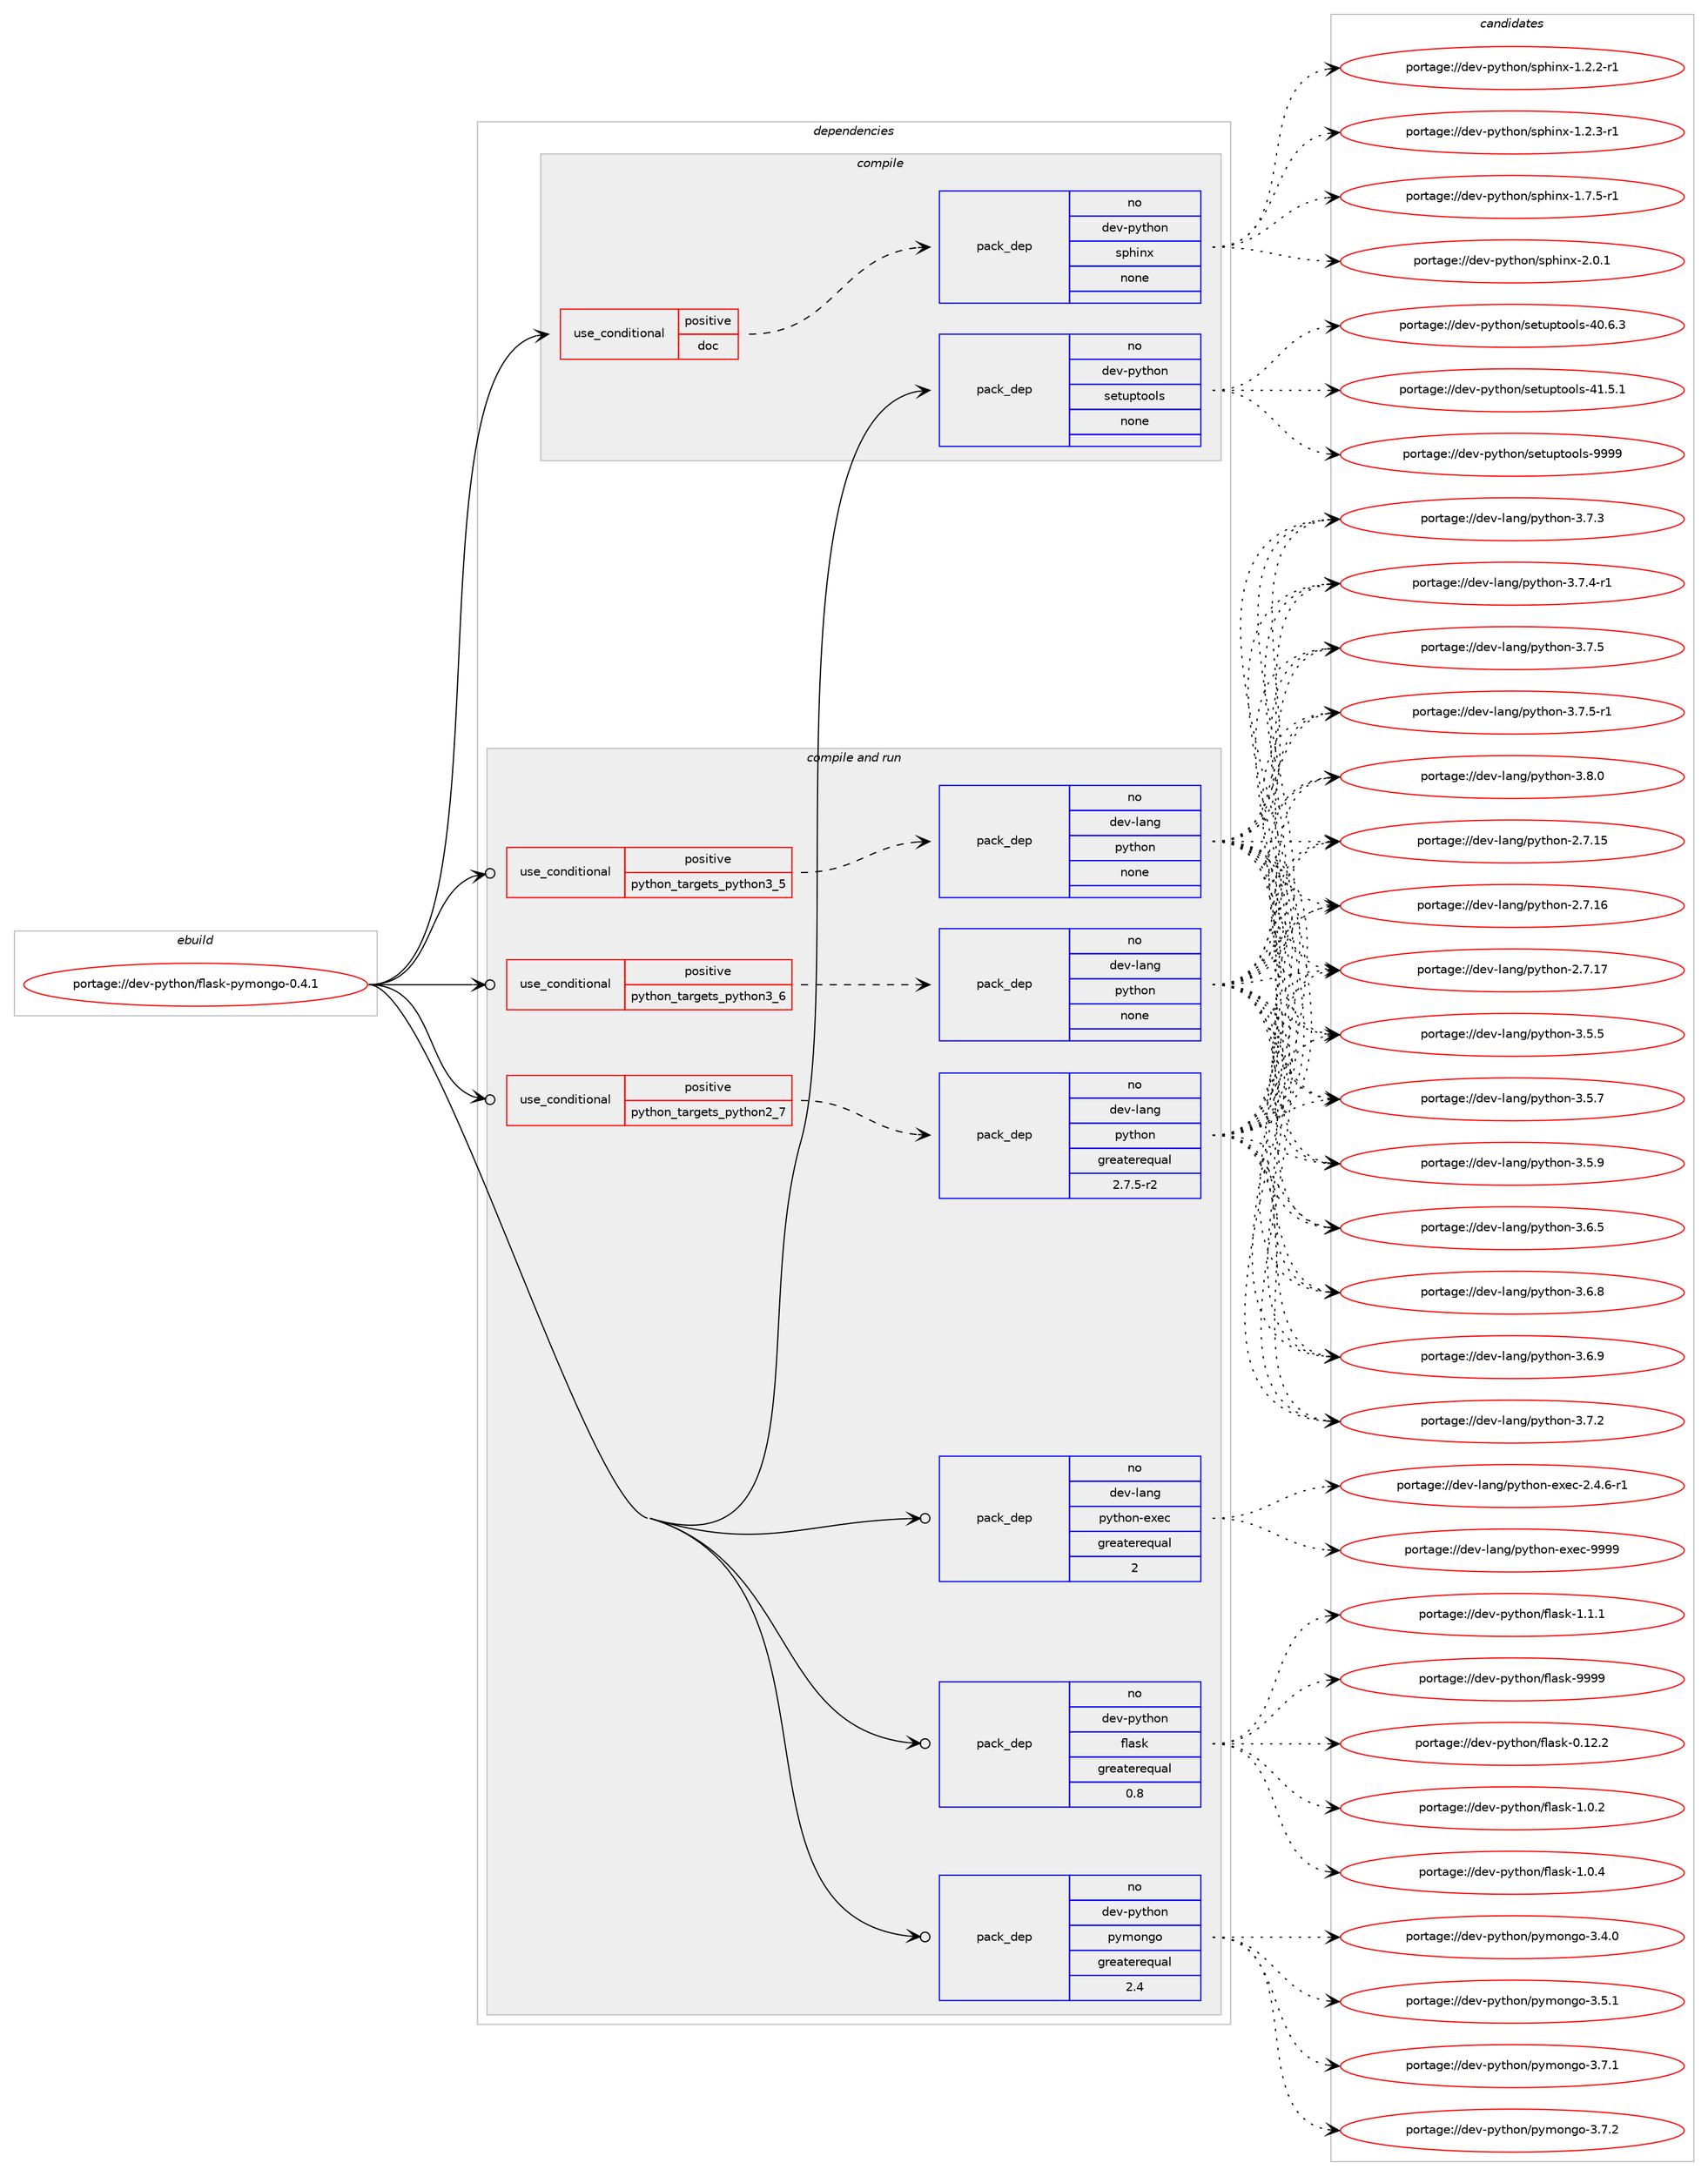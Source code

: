 digraph prolog {

# *************
# Graph options
# *************

newrank=true;
concentrate=true;
compound=true;
graph [rankdir=LR,fontname=Helvetica,fontsize=10,ranksep=1.5];#, ranksep=2.5, nodesep=0.2];
edge  [arrowhead=vee];
node  [fontname=Helvetica,fontsize=10];

# **********
# The ebuild
# **********

subgraph cluster_leftcol {
color=gray;
rank=same;
label=<<i>ebuild</i>>;
id [label="portage://dev-python/flask-pymongo-0.4.1", color=red, width=4, href="../dev-python/flask-pymongo-0.4.1.svg"];
}

# ****************
# The dependencies
# ****************

subgraph cluster_midcol {
color=gray;
label=<<i>dependencies</i>>;
subgraph cluster_compile {
fillcolor="#eeeeee";
style=filled;
label=<<i>compile</i>>;
subgraph cond28811 {
dependency140066 [label=<<TABLE BORDER="0" CELLBORDER="1" CELLSPACING="0" CELLPADDING="4"><TR><TD ROWSPAN="3" CELLPADDING="10">use_conditional</TD></TR><TR><TD>positive</TD></TR><TR><TD>doc</TD></TR></TABLE>>, shape=none, color=red];
subgraph pack107935 {
dependency140067 [label=<<TABLE BORDER="0" CELLBORDER="1" CELLSPACING="0" CELLPADDING="4" WIDTH="220"><TR><TD ROWSPAN="6" CELLPADDING="30">pack_dep</TD></TR><TR><TD WIDTH="110">no</TD></TR><TR><TD>dev-python</TD></TR><TR><TD>sphinx</TD></TR><TR><TD>none</TD></TR><TR><TD></TD></TR></TABLE>>, shape=none, color=blue];
}
dependency140066:e -> dependency140067:w [weight=20,style="dashed",arrowhead="vee"];
}
id:e -> dependency140066:w [weight=20,style="solid",arrowhead="vee"];
subgraph pack107936 {
dependency140068 [label=<<TABLE BORDER="0" CELLBORDER="1" CELLSPACING="0" CELLPADDING="4" WIDTH="220"><TR><TD ROWSPAN="6" CELLPADDING="30">pack_dep</TD></TR><TR><TD WIDTH="110">no</TD></TR><TR><TD>dev-python</TD></TR><TR><TD>setuptools</TD></TR><TR><TD>none</TD></TR><TR><TD></TD></TR></TABLE>>, shape=none, color=blue];
}
id:e -> dependency140068:w [weight=20,style="solid",arrowhead="vee"];
}
subgraph cluster_compileandrun {
fillcolor="#eeeeee";
style=filled;
label=<<i>compile and run</i>>;
subgraph cond28812 {
dependency140069 [label=<<TABLE BORDER="0" CELLBORDER="1" CELLSPACING="0" CELLPADDING="4"><TR><TD ROWSPAN="3" CELLPADDING="10">use_conditional</TD></TR><TR><TD>positive</TD></TR><TR><TD>python_targets_python2_7</TD></TR></TABLE>>, shape=none, color=red];
subgraph pack107937 {
dependency140070 [label=<<TABLE BORDER="0" CELLBORDER="1" CELLSPACING="0" CELLPADDING="4" WIDTH="220"><TR><TD ROWSPAN="6" CELLPADDING="30">pack_dep</TD></TR><TR><TD WIDTH="110">no</TD></TR><TR><TD>dev-lang</TD></TR><TR><TD>python</TD></TR><TR><TD>greaterequal</TD></TR><TR><TD>2.7.5-r2</TD></TR></TABLE>>, shape=none, color=blue];
}
dependency140069:e -> dependency140070:w [weight=20,style="dashed",arrowhead="vee"];
}
id:e -> dependency140069:w [weight=20,style="solid",arrowhead="odotvee"];
subgraph cond28813 {
dependency140071 [label=<<TABLE BORDER="0" CELLBORDER="1" CELLSPACING="0" CELLPADDING="4"><TR><TD ROWSPAN="3" CELLPADDING="10">use_conditional</TD></TR><TR><TD>positive</TD></TR><TR><TD>python_targets_python3_5</TD></TR></TABLE>>, shape=none, color=red];
subgraph pack107938 {
dependency140072 [label=<<TABLE BORDER="0" CELLBORDER="1" CELLSPACING="0" CELLPADDING="4" WIDTH="220"><TR><TD ROWSPAN="6" CELLPADDING="30">pack_dep</TD></TR><TR><TD WIDTH="110">no</TD></TR><TR><TD>dev-lang</TD></TR><TR><TD>python</TD></TR><TR><TD>none</TD></TR><TR><TD></TD></TR></TABLE>>, shape=none, color=blue];
}
dependency140071:e -> dependency140072:w [weight=20,style="dashed",arrowhead="vee"];
}
id:e -> dependency140071:w [weight=20,style="solid",arrowhead="odotvee"];
subgraph cond28814 {
dependency140073 [label=<<TABLE BORDER="0" CELLBORDER="1" CELLSPACING="0" CELLPADDING="4"><TR><TD ROWSPAN="3" CELLPADDING="10">use_conditional</TD></TR><TR><TD>positive</TD></TR><TR><TD>python_targets_python3_6</TD></TR></TABLE>>, shape=none, color=red];
subgraph pack107939 {
dependency140074 [label=<<TABLE BORDER="0" CELLBORDER="1" CELLSPACING="0" CELLPADDING="4" WIDTH="220"><TR><TD ROWSPAN="6" CELLPADDING="30">pack_dep</TD></TR><TR><TD WIDTH="110">no</TD></TR><TR><TD>dev-lang</TD></TR><TR><TD>python</TD></TR><TR><TD>none</TD></TR><TR><TD></TD></TR></TABLE>>, shape=none, color=blue];
}
dependency140073:e -> dependency140074:w [weight=20,style="dashed",arrowhead="vee"];
}
id:e -> dependency140073:w [weight=20,style="solid",arrowhead="odotvee"];
subgraph pack107940 {
dependency140075 [label=<<TABLE BORDER="0" CELLBORDER="1" CELLSPACING="0" CELLPADDING="4" WIDTH="220"><TR><TD ROWSPAN="6" CELLPADDING="30">pack_dep</TD></TR><TR><TD WIDTH="110">no</TD></TR><TR><TD>dev-lang</TD></TR><TR><TD>python-exec</TD></TR><TR><TD>greaterequal</TD></TR><TR><TD>2</TD></TR></TABLE>>, shape=none, color=blue];
}
id:e -> dependency140075:w [weight=20,style="solid",arrowhead="odotvee"];
subgraph pack107941 {
dependency140076 [label=<<TABLE BORDER="0" CELLBORDER="1" CELLSPACING="0" CELLPADDING="4" WIDTH="220"><TR><TD ROWSPAN="6" CELLPADDING="30">pack_dep</TD></TR><TR><TD WIDTH="110">no</TD></TR><TR><TD>dev-python</TD></TR><TR><TD>flask</TD></TR><TR><TD>greaterequal</TD></TR><TR><TD>0.8</TD></TR></TABLE>>, shape=none, color=blue];
}
id:e -> dependency140076:w [weight=20,style="solid",arrowhead="odotvee"];
subgraph pack107942 {
dependency140077 [label=<<TABLE BORDER="0" CELLBORDER="1" CELLSPACING="0" CELLPADDING="4" WIDTH="220"><TR><TD ROWSPAN="6" CELLPADDING="30">pack_dep</TD></TR><TR><TD WIDTH="110">no</TD></TR><TR><TD>dev-python</TD></TR><TR><TD>pymongo</TD></TR><TR><TD>greaterequal</TD></TR><TR><TD>2.4</TD></TR></TABLE>>, shape=none, color=blue];
}
id:e -> dependency140077:w [weight=20,style="solid",arrowhead="odotvee"];
}
subgraph cluster_run {
fillcolor="#eeeeee";
style=filled;
label=<<i>run</i>>;
}
}

# **************
# The candidates
# **************

subgraph cluster_choices {
rank=same;
color=gray;
label=<<i>candidates</i>>;

subgraph choice107935 {
color=black;
nodesep=1;
choiceportage10010111845112121116104111110471151121041051101204549465046504511449 [label="portage://dev-python/sphinx-1.2.2-r1", color=red, width=4,href="../dev-python/sphinx-1.2.2-r1.svg"];
choiceportage10010111845112121116104111110471151121041051101204549465046514511449 [label="portage://dev-python/sphinx-1.2.3-r1", color=red, width=4,href="../dev-python/sphinx-1.2.3-r1.svg"];
choiceportage10010111845112121116104111110471151121041051101204549465546534511449 [label="portage://dev-python/sphinx-1.7.5-r1", color=red, width=4,href="../dev-python/sphinx-1.7.5-r1.svg"];
choiceportage1001011184511212111610411111047115112104105110120455046484649 [label="portage://dev-python/sphinx-2.0.1", color=red, width=4,href="../dev-python/sphinx-2.0.1.svg"];
dependency140067:e -> choiceportage10010111845112121116104111110471151121041051101204549465046504511449:w [style=dotted,weight="100"];
dependency140067:e -> choiceportage10010111845112121116104111110471151121041051101204549465046514511449:w [style=dotted,weight="100"];
dependency140067:e -> choiceportage10010111845112121116104111110471151121041051101204549465546534511449:w [style=dotted,weight="100"];
dependency140067:e -> choiceportage1001011184511212111610411111047115112104105110120455046484649:w [style=dotted,weight="100"];
}
subgraph choice107936 {
color=black;
nodesep=1;
choiceportage100101118451121211161041111104711510111611711211611111110811545524846544651 [label="portage://dev-python/setuptools-40.6.3", color=red, width=4,href="../dev-python/setuptools-40.6.3.svg"];
choiceportage100101118451121211161041111104711510111611711211611111110811545524946534649 [label="portage://dev-python/setuptools-41.5.1", color=red, width=4,href="../dev-python/setuptools-41.5.1.svg"];
choiceportage10010111845112121116104111110471151011161171121161111111081154557575757 [label="portage://dev-python/setuptools-9999", color=red, width=4,href="../dev-python/setuptools-9999.svg"];
dependency140068:e -> choiceportage100101118451121211161041111104711510111611711211611111110811545524846544651:w [style=dotted,weight="100"];
dependency140068:e -> choiceportage100101118451121211161041111104711510111611711211611111110811545524946534649:w [style=dotted,weight="100"];
dependency140068:e -> choiceportage10010111845112121116104111110471151011161171121161111111081154557575757:w [style=dotted,weight="100"];
}
subgraph choice107937 {
color=black;
nodesep=1;
choiceportage10010111845108971101034711212111610411111045504655464953 [label="portage://dev-lang/python-2.7.15", color=red, width=4,href="../dev-lang/python-2.7.15.svg"];
choiceportage10010111845108971101034711212111610411111045504655464954 [label="portage://dev-lang/python-2.7.16", color=red, width=4,href="../dev-lang/python-2.7.16.svg"];
choiceportage10010111845108971101034711212111610411111045504655464955 [label="portage://dev-lang/python-2.7.17", color=red, width=4,href="../dev-lang/python-2.7.17.svg"];
choiceportage100101118451089711010347112121116104111110455146534653 [label="portage://dev-lang/python-3.5.5", color=red, width=4,href="../dev-lang/python-3.5.5.svg"];
choiceportage100101118451089711010347112121116104111110455146534655 [label="portage://dev-lang/python-3.5.7", color=red, width=4,href="../dev-lang/python-3.5.7.svg"];
choiceportage100101118451089711010347112121116104111110455146534657 [label="portage://dev-lang/python-3.5.9", color=red, width=4,href="../dev-lang/python-3.5.9.svg"];
choiceportage100101118451089711010347112121116104111110455146544653 [label="portage://dev-lang/python-3.6.5", color=red, width=4,href="../dev-lang/python-3.6.5.svg"];
choiceportage100101118451089711010347112121116104111110455146544656 [label="portage://dev-lang/python-3.6.8", color=red, width=4,href="../dev-lang/python-3.6.8.svg"];
choiceportage100101118451089711010347112121116104111110455146544657 [label="portage://dev-lang/python-3.6.9", color=red, width=4,href="../dev-lang/python-3.6.9.svg"];
choiceportage100101118451089711010347112121116104111110455146554650 [label="portage://dev-lang/python-3.7.2", color=red, width=4,href="../dev-lang/python-3.7.2.svg"];
choiceportage100101118451089711010347112121116104111110455146554651 [label="portage://dev-lang/python-3.7.3", color=red, width=4,href="../dev-lang/python-3.7.3.svg"];
choiceportage1001011184510897110103471121211161041111104551465546524511449 [label="portage://dev-lang/python-3.7.4-r1", color=red, width=4,href="../dev-lang/python-3.7.4-r1.svg"];
choiceportage100101118451089711010347112121116104111110455146554653 [label="portage://dev-lang/python-3.7.5", color=red, width=4,href="../dev-lang/python-3.7.5.svg"];
choiceportage1001011184510897110103471121211161041111104551465546534511449 [label="portage://dev-lang/python-3.7.5-r1", color=red, width=4,href="../dev-lang/python-3.7.5-r1.svg"];
choiceportage100101118451089711010347112121116104111110455146564648 [label="portage://dev-lang/python-3.8.0", color=red, width=4,href="../dev-lang/python-3.8.0.svg"];
dependency140070:e -> choiceportage10010111845108971101034711212111610411111045504655464953:w [style=dotted,weight="100"];
dependency140070:e -> choiceportage10010111845108971101034711212111610411111045504655464954:w [style=dotted,weight="100"];
dependency140070:e -> choiceportage10010111845108971101034711212111610411111045504655464955:w [style=dotted,weight="100"];
dependency140070:e -> choiceportage100101118451089711010347112121116104111110455146534653:w [style=dotted,weight="100"];
dependency140070:e -> choiceportage100101118451089711010347112121116104111110455146534655:w [style=dotted,weight="100"];
dependency140070:e -> choiceportage100101118451089711010347112121116104111110455146534657:w [style=dotted,weight="100"];
dependency140070:e -> choiceportage100101118451089711010347112121116104111110455146544653:w [style=dotted,weight="100"];
dependency140070:e -> choiceportage100101118451089711010347112121116104111110455146544656:w [style=dotted,weight="100"];
dependency140070:e -> choiceportage100101118451089711010347112121116104111110455146544657:w [style=dotted,weight="100"];
dependency140070:e -> choiceportage100101118451089711010347112121116104111110455146554650:w [style=dotted,weight="100"];
dependency140070:e -> choiceportage100101118451089711010347112121116104111110455146554651:w [style=dotted,weight="100"];
dependency140070:e -> choiceportage1001011184510897110103471121211161041111104551465546524511449:w [style=dotted,weight="100"];
dependency140070:e -> choiceportage100101118451089711010347112121116104111110455146554653:w [style=dotted,weight="100"];
dependency140070:e -> choiceportage1001011184510897110103471121211161041111104551465546534511449:w [style=dotted,weight="100"];
dependency140070:e -> choiceportage100101118451089711010347112121116104111110455146564648:w [style=dotted,weight="100"];
}
subgraph choice107938 {
color=black;
nodesep=1;
choiceportage10010111845108971101034711212111610411111045504655464953 [label="portage://dev-lang/python-2.7.15", color=red, width=4,href="../dev-lang/python-2.7.15.svg"];
choiceportage10010111845108971101034711212111610411111045504655464954 [label="portage://dev-lang/python-2.7.16", color=red, width=4,href="../dev-lang/python-2.7.16.svg"];
choiceportage10010111845108971101034711212111610411111045504655464955 [label="portage://dev-lang/python-2.7.17", color=red, width=4,href="../dev-lang/python-2.7.17.svg"];
choiceportage100101118451089711010347112121116104111110455146534653 [label="portage://dev-lang/python-3.5.5", color=red, width=4,href="../dev-lang/python-3.5.5.svg"];
choiceportage100101118451089711010347112121116104111110455146534655 [label="portage://dev-lang/python-3.5.7", color=red, width=4,href="../dev-lang/python-3.5.7.svg"];
choiceportage100101118451089711010347112121116104111110455146534657 [label="portage://dev-lang/python-3.5.9", color=red, width=4,href="../dev-lang/python-3.5.9.svg"];
choiceportage100101118451089711010347112121116104111110455146544653 [label="portage://dev-lang/python-3.6.5", color=red, width=4,href="../dev-lang/python-3.6.5.svg"];
choiceportage100101118451089711010347112121116104111110455146544656 [label="portage://dev-lang/python-3.6.8", color=red, width=4,href="../dev-lang/python-3.6.8.svg"];
choiceportage100101118451089711010347112121116104111110455146544657 [label="portage://dev-lang/python-3.6.9", color=red, width=4,href="../dev-lang/python-3.6.9.svg"];
choiceportage100101118451089711010347112121116104111110455146554650 [label="portage://dev-lang/python-3.7.2", color=red, width=4,href="../dev-lang/python-3.7.2.svg"];
choiceportage100101118451089711010347112121116104111110455146554651 [label="portage://dev-lang/python-3.7.3", color=red, width=4,href="../dev-lang/python-3.7.3.svg"];
choiceportage1001011184510897110103471121211161041111104551465546524511449 [label="portage://dev-lang/python-3.7.4-r1", color=red, width=4,href="../dev-lang/python-3.7.4-r1.svg"];
choiceportage100101118451089711010347112121116104111110455146554653 [label="portage://dev-lang/python-3.7.5", color=red, width=4,href="../dev-lang/python-3.7.5.svg"];
choiceportage1001011184510897110103471121211161041111104551465546534511449 [label="portage://dev-lang/python-3.7.5-r1", color=red, width=4,href="../dev-lang/python-3.7.5-r1.svg"];
choiceportage100101118451089711010347112121116104111110455146564648 [label="portage://dev-lang/python-3.8.0", color=red, width=4,href="../dev-lang/python-3.8.0.svg"];
dependency140072:e -> choiceportage10010111845108971101034711212111610411111045504655464953:w [style=dotted,weight="100"];
dependency140072:e -> choiceportage10010111845108971101034711212111610411111045504655464954:w [style=dotted,weight="100"];
dependency140072:e -> choiceportage10010111845108971101034711212111610411111045504655464955:w [style=dotted,weight="100"];
dependency140072:e -> choiceportage100101118451089711010347112121116104111110455146534653:w [style=dotted,weight="100"];
dependency140072:e -> choiceportage100101118451089711010347112121116104111110455146534655:w [style=dotted,weight="100"];
dependency140072:e -> choiceportage100101118451089711010347112121116104111110455146534657:w [style=dotted,weight="100"];
dependency140072:e -> choiceportage100101118451089711010347112121116104111110455146544653:w [style=dotted,weight="100"];
dependency140072:e -> choiceportage100101118451089711010347112121116104111110455146544656:w [style=dotted,weight="100"];
dependency140072:e -> choiceportage100101118451089711010347112121116104111110455146544657:w [style=dotted,weight="100"];
dependency140072:e -> choiceportage100101118451089711010347112121116104111110455146554650:w [style=dotted,weight="100"];
dependency140072:e -> choiceportage100101118451089711010347112121116104111110455146554651:w [style=dotted,weight="100"];
dependency140072:e -> choiceportage1001011184510897110103471121211161041111104551465546524511449:w [style=dotted,weight="100"];
dependency140072:e -> choiceportage100101118451089711010347112121116104111110455146554653:w [style=dotted,weight="100"];
dependency140072:e -> choiceportage1001011184510897110103471121211161041111104551465546534511449:w [style=dotted,weight="100"];
dependency140072:e -> choiceportage100101118451089711010347112121116104111110455146564648:w [style=dotted,weight="100"];
}
subgraph choice107939 {
color=black;
nodesep=1;
choiceportage10010111845108971101034711212111610411111045504655464953 [label="portage://dev-lang/python-2.7.15", color=red, width=4,href="../dev-lang/python-2.7.15.svg"];
choiceportage10010111845108971101034711212111610411111045504655464954 [label="portage://dev-lang/python-2.7.16", color=red, width=4,href="../dev-lang/python-2.7.16.svg"];
choiceportage10010111845108971101034711212111610411111045504655464955 [label="portage://dev-lang/python-2.7.17", color=red, width=4,href="../dev-lang/python-2.7.17.svg"];
choiceportage100101118451089711010347112121116104111110455146534653 [label="portage://dev-lang/python-3.5.5", color=red, width=4,href="../dev-lang/python-3.5.5.svg"];
choiceportage100101118451089711010347112121116104111110455146534655 [label="portage://dev-lang/python-3.5.7", color=red, width=4,href="../dev-lang/python-3.5.7.svg"];
choiceportage100101118451089711010347112121116104111110455146534657 [label="portage://dev-lang/python-3.5.9", color=red, width=4,href="../dev-lang/python-3.5.9.svg"];
choiceportage100101118451089711010347112121116104111110455146544653 [label="portage://dev-lang/python-3.6.5", color=red, width=4,href="../dev-lang/python-3.6.5.svg"];
choiceportage100101118451089711010347112121116104111110455146544656 [label="portage://dev-lang/python-3.6.8", color=red, width=4,href="../dev-lang/python-3.6.8.svg"];
choiceportage100101118451089711010347112121116104111110455146544657 [label="portage://dev-lang/python-3.6.9", color=red, width=4,href="../dev-lang/python-3.6.9.svg"];
choiceportage100101118451089711010347112121116104111110455146554650 [label="portage://dev-lang/python-3.7.2", color=red, width=4,href="../dev-lang/python-3.7.2.svg"];
choiceportage100101118451089711010347112121116104111110455146554651 [label="portage://dev-lang/python-3.7.3", color=red, width=4,href="../dev-lang/python-3.7.3.svg"];
choiceportage1001011184510897110103471121211161041111104551465546524511449 [label="portage://dev-lang/python-3.7.4-r1", color=red, width=4,href="../dev-lang/python-3.7.4-r1.svg"];
choiceportage100101118451089711010347112121116104111110455146554653 [label="portage://dev-lang/python-3.7.5", color=red, width=4,href="../dev-lang/python-3.7.5.svg"];
choiceportage1001011184510897110103471121211161041111104551465546534511449 [label="portage://dev-lang/python-3.7.5-r1", color=red, width=4,href="../dev-lang/python-3.7.5-r1.svg"];
choiceportage100101118451089711010347112121116104111110455146564648 [label="portage://dev-lang/python-3.8.0", color=red, width=4,href="../dev-lang/python-3.8.0.svg"];
dependency140074:e -> choiceportage10010111845108971101034711212111610411111045504655464953:w [style=dotted,weight="100"];
dependency140074:e -> choiceportage10010111845108971101034711212111610411111045504655464954:w [style=dotted,weight="100"];
dependency140074:e -> choiceportage10010111845108971101034711212111610411111045504655464955:w [style=dotted,weight="100"];
dependency140074:e -> choiceportage100101118451089711010347112121116104111110455146534653:w [style=dotted,weight="100"];
dependency140074:e -> choiceportage100101118451089711010347112121116104111110455146534655:w [style=dotted,weight="100"];
dependency140074:e -> choiceportage100101118451089711010347112121116104111110455146534657:w [style=dotted,weight="100"];
dependency140074:e -> choiceportage100101118451089711010347112121116104111110455146544653:w [style=dotted,weight="100"];
dependency140074:e -> choiceportage100101118451089711010347112121116104111110455146544656:w [style=dotted,weight="100"];
dependency140074:e -> choiceportage100101118451089711010347112121116104111110455146544657:w [style=dotted,weight="100"];
dependency140074:e -> choiceportage100101118451089711010347112121116104111110455146554650:w [style=dotted,weight="100"];
dependency140074:e -> choiceportage100101118451089711010347112121116104111110455146554651:w [style=dotted,weight="100"];
dependency140074:e -> choiceportage1001011184510897110103471121211161041111104551465546524511449:w [style=dotted,weight="100"];
dependency140074:e -> choiceportage100101118451089711010347112121116104111110455146554653:w [style=dotted,weight="100"];
dependency140074:e -> choiceportage1001011184510897110103471121211161041111104551465546534511449:w [style=dotted,weight="100"];
dependency140074:e -> choiceportage100101118451089711010347112121116104111110455146564648:w [style=dotted,weight="100"];
}
subgraph choice107940 {
color=black;
nodesep=1;
choiceportage10010111845108971101034711212111610411111045101120101994550465246544511449 [label="portage://dev-lang/python-exec-2.4.6-r1", color=red, width=4,href="../dev-lang/python-exec-2.4.6-r1.svg"];
choiceportage10010111845108971101034711212111610411111045101120101994557575757 [label="portage://dev-lang/python-exec-9999", color=red, width=4,href="../dev-lang/python-exec-9999.svg"];
dependency140075:e -> choiceportage10010111845108971101034711212111610411111045101120101994550465246544511449:w [style=dotted,weight="100"];
dependency140075:e -> choiceportage10010111845108971101034711212111610411111045101120101994557575757:w [style=dotted,weight="100"];
}
subgraph choice107941 {
color=black;
nodesep=1;
choiceportage10010111845112121116104111110471021089711510745484649504650 [label="portage://dev-python/flask-0.12.2", color=red, width=4,href="../dev-python/flask-0.12.2.svg"];
choiceportage100101118451121211161041111104710210897115107454946484650 [label="portage://dev-python/flask-1.0.2", color=red, width=4,href="../dev-python/flask-1.0.2.svg"];
choiceportage100101118451121211161041111104710210897115107454946484652 [label="portage://dev-python/flask-1.0.4", color=red, width=4,href="../dev-python/flask-1.0.4.svg"];
choiceportage100101118451121211161041111104710210897115107454946494649 [label="portage://dev-python/flask-1.1.1", color=red, width=4,href="../dev-python/flask-1.1.1.svg"];
choiceportage1001011184511212111610411111047102108971151074557575757 [label="portage://dev-python/flask-9999", color=red, width=4,href="../dev-python/flask-9999.svg"];
dependency140076:e -> choiceportage10010111845112121116104111110471021089711510745484649504650:w [style=dotted,weight="100"];
dependency140076:e -> choiceportage100101118451121211161041111104710210897115107454946484650:w [style=dotted,weight="100"];
dependency140076:e -> choiceportage100101118451121211161041111104710210897115107454946484652:w [style=dotted,weight="100"];
dependency140076:e -> choiceportage100101118451121211161041111104710210897115107454946494649:w [style=dotted,weight="100"];
dependency140076:e -> choiceportage1001011184511212111610411111047102108971151074557575757:w [style=dotted,weight="100"];
}
subgraph choice107942 {
color=black;
nodesep=1;
choiceportage1001011184511212111610411111047112121109111110103111455146524648 [label="portage://dev-python/pymongo-3.4.0", color=red, width=4,href="../dev-python/pymongo-3.4.0.svg"];
choiceportage1001011184511212111610411111047112121109111110103111455146534649 [label="portage://dev-python/pymongo-3.5.1", color=red, width=4,href="../dev-python/pymongo-3.5.1.svg"];
choiceportage1001011184511212111610411111047112121109111110103111455146554649 [label="portage://dev-python/pymongo-3.7.1", color=red, width=4,href="../dev-python/pymongo-3.7.1.svg"];
choiceportage1001011184511212111610411111047112121109111110103111455146554650 [label="portage://dev-python/pymongo-3.7.2", color=red, width=4,href="../dev-python/pymongo-3.7.2.svg"];
dependency140077:e -> choiceportage1001011184511212111610411111047112121109111110103111455146524648:w [style=dotted,weight="100"];
dependency140077:e -> choiceportage1001011184511212111610411111047112121109111110103111455146534649:w [style=dotted,weight="100"];
dependency140077:e -> choiceportage1001011184511212111610411111047112121109111110103111455146554649:w [style=dotted,weight="100"];
dependency140077:e -> choiceportage1001011184511212111610411111047112121109111110103111455146554650:w [style=dotted,weight="100"];
}
}

}
